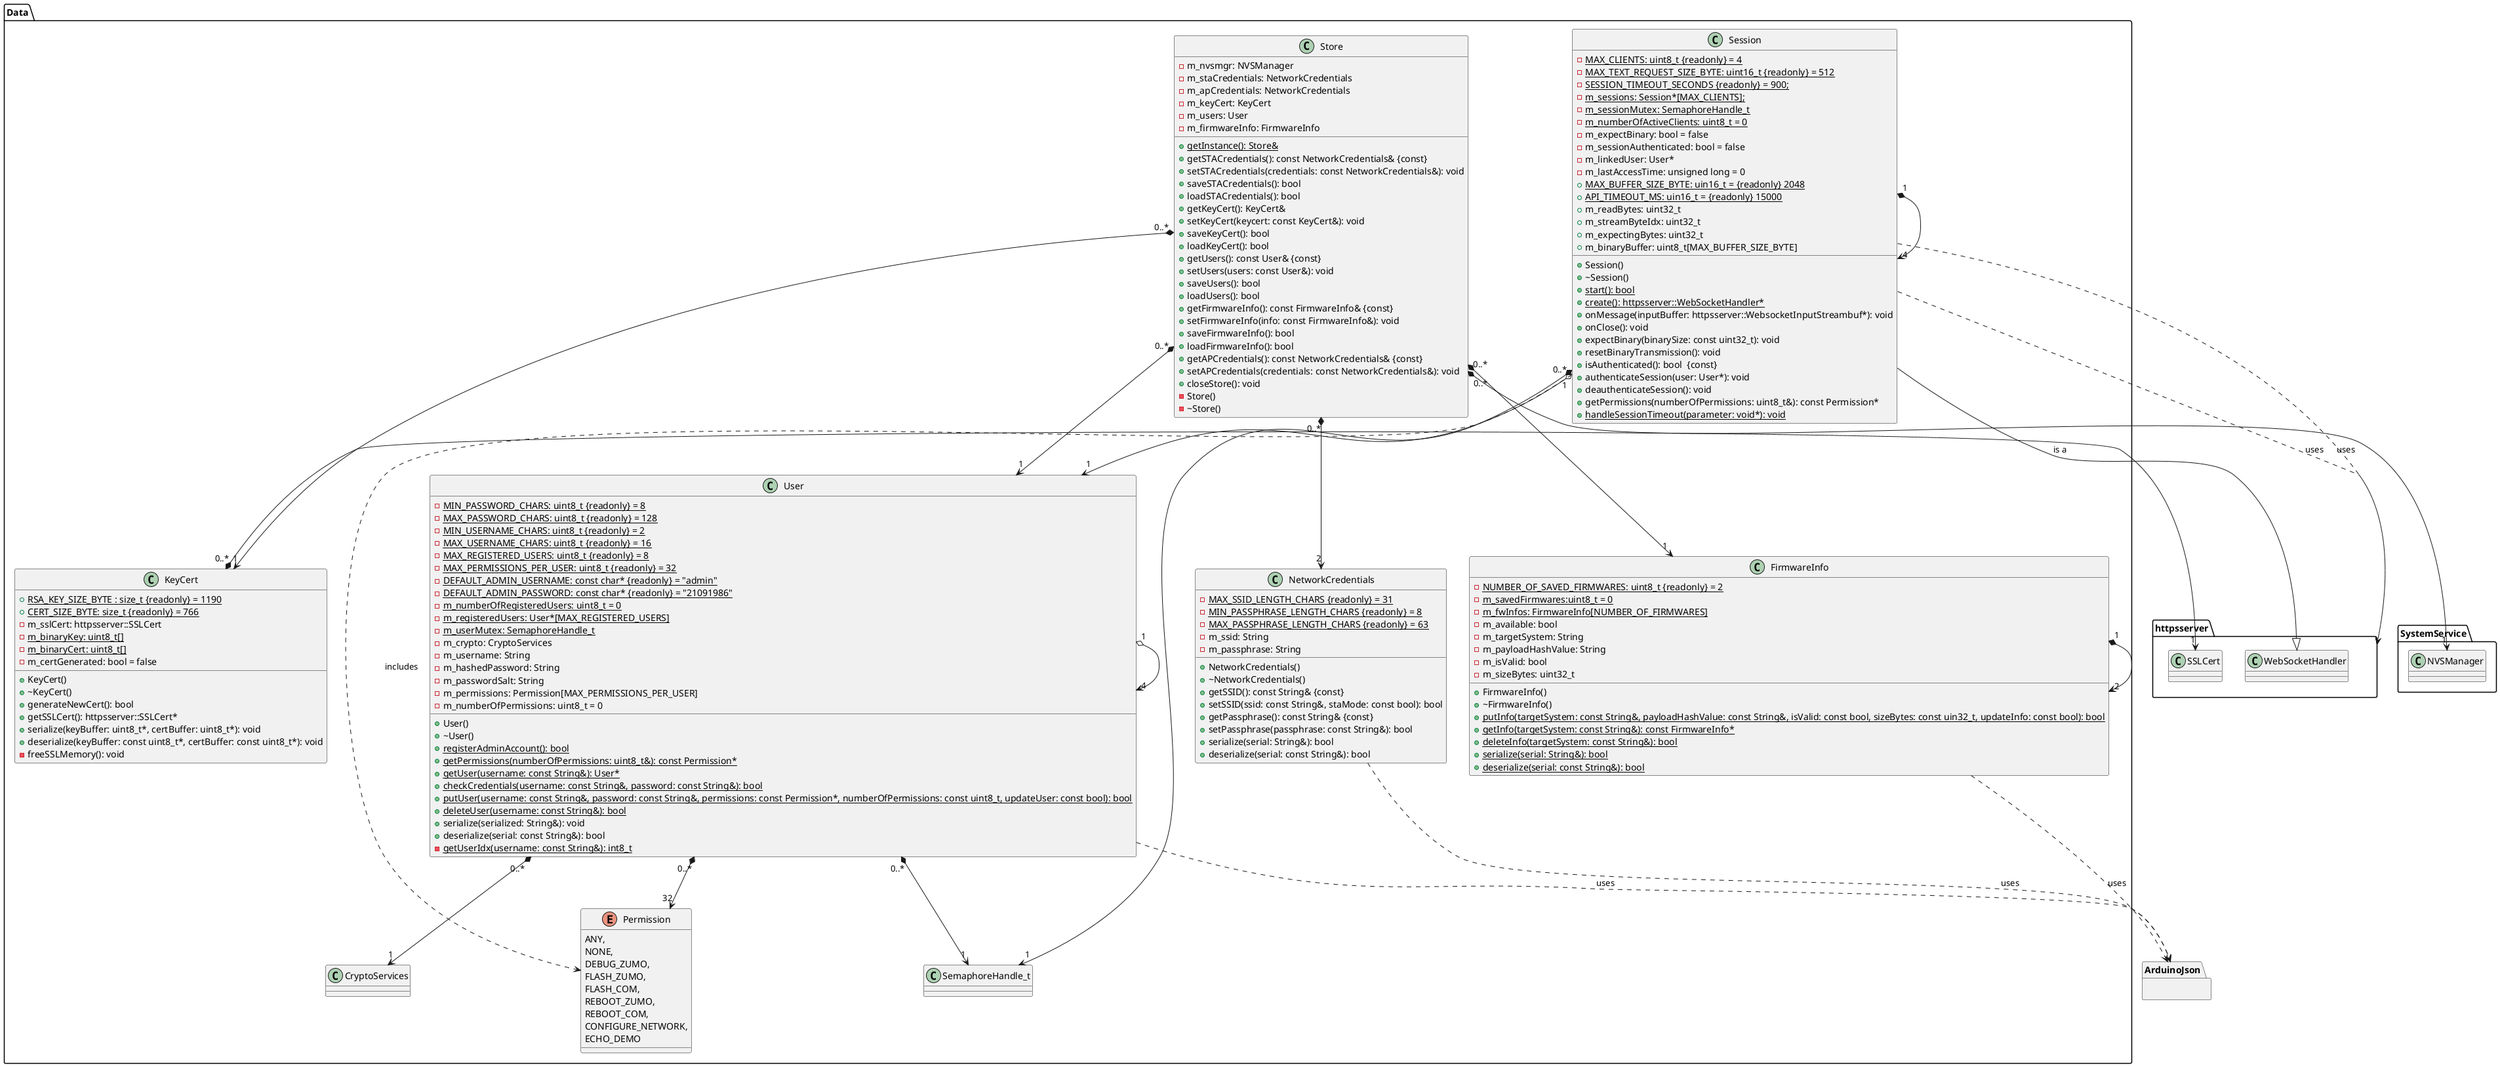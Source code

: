 @startuml
package SystemService
{
    class NVSManager
    {
    }
}

package ArduinoJson
{
}

package httpsserver
{
    class SSLCert
    class WebSocketHandler
}

package Data
{
    class NetworkCredentials
    {
        - {static} MAX_SSID_LENGTH_CHARS {readonly} = 31
        - {static} MIN_PASSPHRASE_LENGTH_CHARS {readonly} = 8
        - {static} MAX_PASSPHRASE_LENGTH_CHARS {readonly} = 63
        - m_ssid: String
        - m_passphrase: String
        + NetworkCredentials()
        + ~NetworkCredentials()
        + getSSID(): const String& {const}
        + setSSID(ssid: const String&, staMode: const bool): bool
        + getPassphrase(): const String& {const}
        + setPassphrase(passphrase: const String&): bool
        + serialize(serial: String&): bool
        + deserialize(serial: const String&): bool
    }
    NetworkCredentials ..> ArduinoJson : uses

    class KeyCert
    {
        + {static} RSA_KEY_SIZE_BYTE : size_t {readonly} = 1190
        + {static} CERT_SIZE_BYTE: size_t {readonly} = 766
        - m_sslCert: httpsserver::SSLCert
        - {static} m_binaryKey: uint8_t[]
        - {static} m_binaryCert: uint8_t[]
        - m_certGenerated: bool = false
        + KeyCert()
        + ~KeyCert()
        + generateNewCert(): bool
        + getSSLCert(): httpsserver::SSLCert*
        + serialize(keyBuffer: uint8_t*, certBuffer: uint8_t*): void
        + deserialize(keyBuffer: const uint8_t*, certBuffer: const uint8_t*): void
        - freeSSLMemory(): void
    }
    KeyCert "0..*" *--> "1" SSLCert

    class FirmwareInfo
    {
        - {static} NUMBER_OF_SAVED_FIRMWARES: uint8_t {readonly} = 2
        - {static} m_savedFirmwares:uint8_t = 0
        - {static} m_fwInfos: FirmwareInfo[NUMBER_OF_FIRMWARES]
        - m_available: bool
        - m_targetSystem: String
        - m_payloadHashValue: String
        - m_isValid: bool
        - m_sizeBytes: uint32_t
        + FirmwareInfo()
        + ~FirmwareInfo()
        + {static} putInfo(targetSystem: const String&, payloadHashValue: const String&, isValid: const bool, sizeBytes: const uin32_t, updateInfo: const bool): bool
        + {static} getInfo(targetSystem: const String&): const FirmwareInfo*
        + {static} deleteInfo(targetSystem: const String&): bool
        + {static} serialize(serial: String&): bool
        + {static} deserialize(serial: const String&): bool
    }
    FirmwareInfo "1" *--> "2" FirmwareInfo
    FirmwareInfo ..> ArduinoJson : uses

    enum Permission
    {
        ANY,
        NONE,
        DEBUG_ZUMO,
        FLASH_ZUMO,
        FLASH_COM,
        REBOOT_ZUMO,
        REBOOT_COM,
        CONFIGURE_NETWORK,
        ECHO_DEMO
    }

    class User
    {
        - {static} MIN_PASSWORD_CHARS: uint8_t {readonly} = 8
        - {static} MAX_PASSWORD_CHARS: uint8_t {readonly} = 128
        - {static} MIN_USERNAME_CHARS: uint8_t {readonly} = 2
        - {static} MAX_USERNAME_CHARS: uint8_t {readonly} = 16
        - {static} MAX_REGISTERED_USERS: uint8_t {readonly} = 8
        - {static} MAX_PERMISSIONS_PER_USER: uint8_t {readonly} = 32
        - {static} DEFAULT_ADMIN_USERNAME: const char* {readonly} = "admin"
        - {static} DEFAULT_ADMIN_PASSWORD: const char* {readonly} = "21091986"
        - {static} m_numberOfRegisteredUsers: uint8_t = 0
        - {static} m_registeredUsers: User*[MAX_REGISTERED_USERS]
        - {static} m_userMutex: SemaphoreHandle_t
        - m_crypto: CryptoServices
        - m_username: String
        - m_hashedPassword: String
        - m_passwordSalt: String
        - m_permissions: Permission[MAX_PERMISSIONS_PER_USER]
        - m_numberOfPermissions: uint8_t = 0
        + User()
        + ~User()
        + {static} registerAdminAccount(): bool
        + {static} getPermissions(numberOfPermissions: uint8_t&): const Permission*
        + {static} getUser(username: const String&): User*
        + {static} checkCredentials(username: const String&, password: const String&): bool
        + {static} putUser(username: const String&, password: const String&, permissions: const Permission*, numberOfPermissions: const uint8_t, updateUser: const bool): bool
        + {static} deleteUser(username: const String&): bool
        + serialize(serialized: String&): void
        + deserialize(serial: const String&): bool
        - {static} getUserIdx(username: const String&): int8_t
    }
    User "0..*" *--> "1" CryptoServices
    User "0..*" *--> "1" SemaphoreHandle_t
    User "0..*" *--> "32" Permission
    User "1" o--> "4" User
    User ..> ArduinoJson : uses

    class Session
    {
        - {static} MAX_CLIENTS: uint8_t {readonly} = 4
        - {static} MAX_TEXT_REQUEST_SIZE_BYTE: uint16_t {readonly} = 512
        - {static} SESSION_TIMEOUT_SECONDS {readonly} = 900;
        - {static} m_sessions: Session*[MAX_CLIENTS];
        - {static} m_sessionMutex: SemaphoreHandle_t
        - {static} m_numberOfActiveClients: uint8_t = 0
        - m_expectBinary: bool = false
        - m_sessionAuthenticated: bool = false
        - m_linkedUser: User*
        - m_lastAccessTime: unsigned long = 0
        + {static} MAX_BUFFER_SIZE_BYTE: uin16_t = {readonly} 2048
        + {static} API_TIMEOUT_MS: uin16_t = {readonly} 15000
        + m_readBytes: uint32_t
        + m_streamByteIdx: uint32_t
        + m_expectingBytes: uint32_t
        + m_binaryBuffer: uint8_t[MAX_BUFFER_SIZE_BYTE]
        + Session()
        + ~Session()
        + {static} start(): bool
        + {static} create(): httpsserver::WebSocketHandler*
        + onMessage(inputBuffer: httpsserver::WebsocketInputStreambuf*): void
        + onClose(): void
        + expectBinary(binarySize: const uint32_t): void
        + resetBinaryTransmission(): void
        + isAuthenticated(): bool  {const}
        + authenticateSession(user: User*): void
        + deauthenticateSession(): void
        + getPermissions(numberOfPermissions: uint8_t&): const Permission*
        + {static} handleSessionTimeout(parameter: void*): void
    }
    Session "0..*" *--> "1" SemaphoreHandle_t
    Session "1" *--> "4" Session
    WebSocketHandler <|-down- Session : is a
    Session "1" o--> "1" User
    Session ..> httpsserver::WebSocketHandler : uses
    Session ..> httpsserver::WebsocketInputStreambuf : uses
    Session ..> Permission : includes

    class Store
    {
        - m_nvsmgr: NVSManager
        - m_staCredentials: NetworkCredentials
        - m_apCredentials: NetworkCredentials
        - m_keyCert: KeyCert
        - m_users: User
        - m_firmwareInfo: FirmwareInfo
        {static} + getInstance(): Store&
        + getSTACredentials(): const NetworkCredentials& {const}
        + setSTACredentials(credentials: const NetworkCredentials&): void
        + saveSTACredentials(): bool
        + loadSTACredentials(): bool
        + getKeyCert(): KeyCert&
        + setKeyCert(keycert: const KeyCert&): void
        + saveKeyCert(): bool
        + loadKeyCert(): bool
        + getUsers(): const User& {const}
        + setUsers(users: const User&): void
        + saveUsers(): bool
        + loadUsers(): bool
        + getFirmwareInfo(): const FirmwareInfo& {const}
        + setFirmwareInfo(info: const FirmwareInfo&): void
        + saveFirmwareInfo(): bool
        + loadFirmwareInfo(): bool
        + getAPCredentials(): const NetworkCredentials& {const}
        + setAPCredentials(credentials: const NetworkCredentials&): void
        + closeStore(): void
        - Store()
        - ~Store()
    }
    Store "0..*" *--> "1" NVSManager
    Store "0..*" *--> "2" NetworkCredentials
    Store "0..*" *--> "1" KeyCert
    Store "0..*" *--> "1" User
    Store "0..*" *--> "1" FirmwareInfo
}
@enduml
